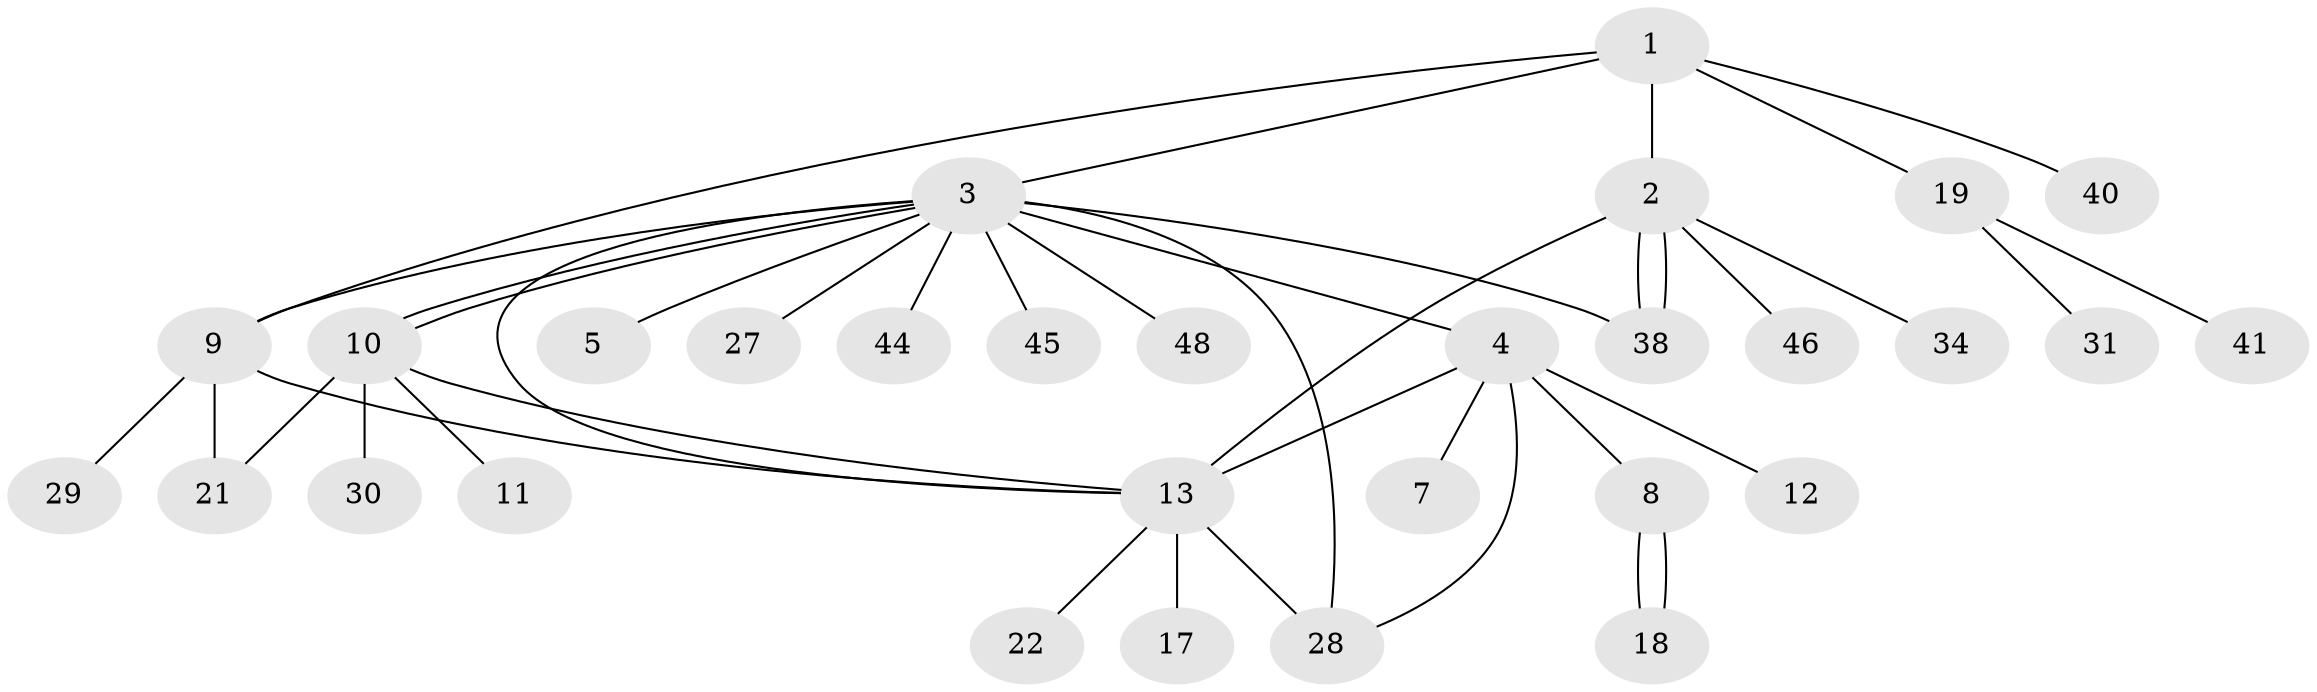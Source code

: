// original degree distribution, {5: 0.02, 7: 0.04, 14: 0.02, 2: 0.14, 1: 0.56, 4: 0.08, 6: 0.06, 8: 0.02, 3: 0.06}
// Generated by graph-tools (version 1.1) at 2025/18/03/04/25 18:18:03]
// undirected, 30 vertices, 41 edges
graph export_dot {
graph [start="1"]
  node [color=gray90,style=filled];
  1;
  2;
  3;
  4 [super="+6"];
  5;
  7 [super="+43"];
  8 [super="+23"];
  9 [super="+16+35"];
  10;
  11;
  12;
  13 [super="+14+15+25"];
  17;
  18 [super="+33+49"];
  19 [super="+20"];
  21 [super="+24+26"];
  22;
  27;
  28 [super="+32+37+47"];
  29;
  30;
  31;
  34;
  38 [super="+50"];
  40;
  41;
  44;
  45;
  46;
  48;
  1 -- 2;
  1 -- 3;
  1 -- 19;
  1 -- 40;
  1 -- 9;
  2 -- 34;
  2 -- 38;
  2 -- 38;
  2 -- 46;
  2 -- 13 [weight=2];
  3 -- 4 [weight=2];
  3 -- 5;
  3 -- 9;
  3 -- 10;
  3 -- 10;
  3 -- 13;
  3 -- 27;
  3 -- 28;
  3 -- 38;
  3 -- 44;
  3 -- 45;
  3 -- 48;
  4 -- 28;
  4 -- 7;
  4 -- 8;
  4 -- 12;
  4 -- 13;
  8 -- 18;
  8 -- 18;
  9 -- 13;
  9 -- 21;
  9 -- 29;
  10 -- 11;
  10 -- 13;
  10 -- 30;
  10 -- 21;
  13 -- 17;
  13 -- 22;
  13 -- 28;
  19 -- 31;
  19 -- 41;
}

